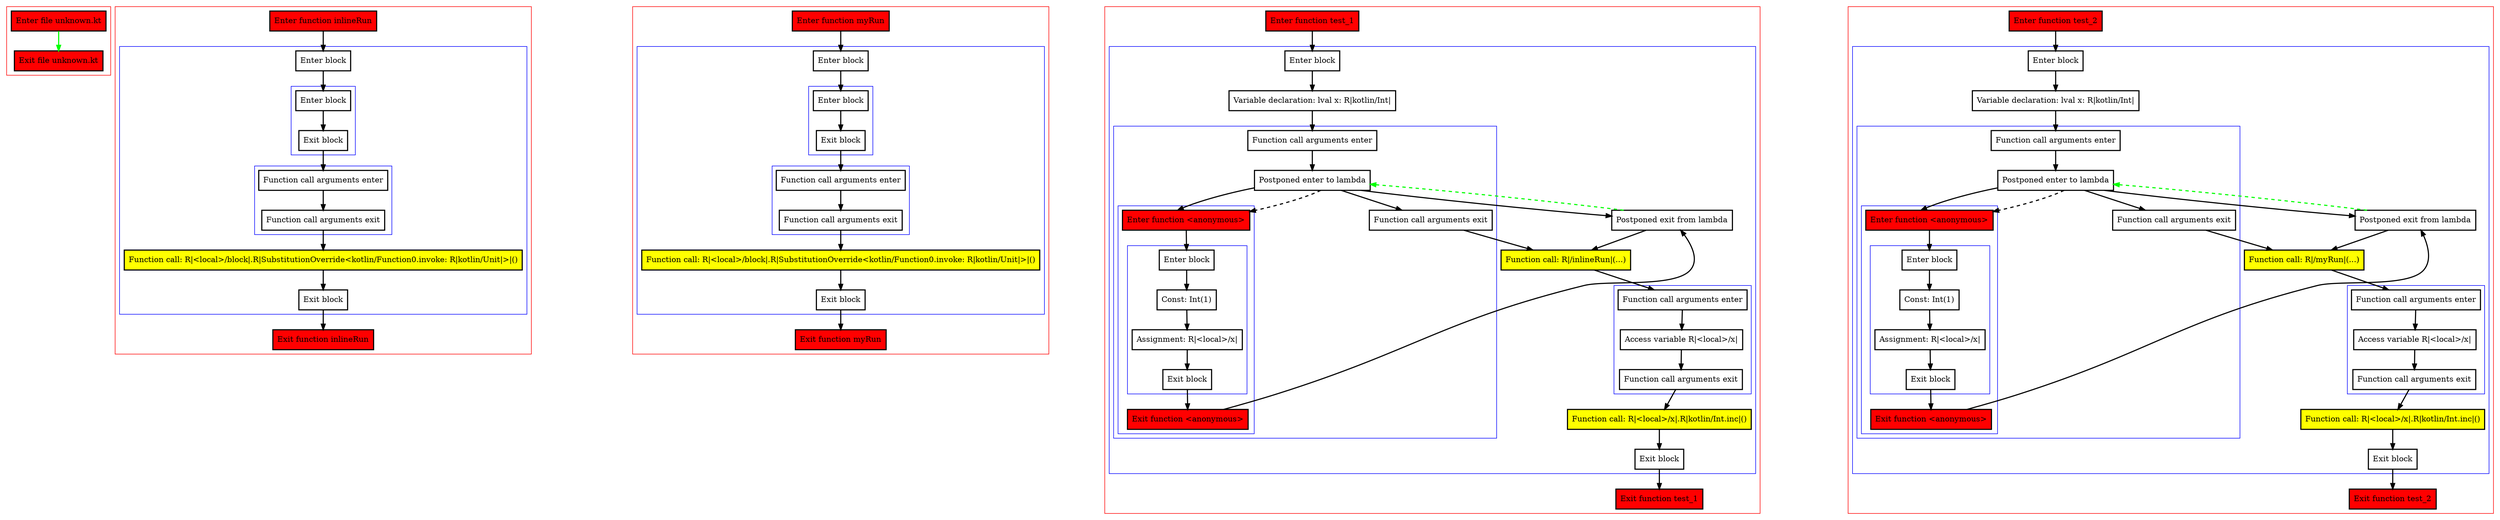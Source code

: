 digraph unknown_kt {
    graph [nodesep=3]
    node [shape=box penwidth=2]
    edge [penwidth=2]

    subgraph cluster_0 {
        color=red
        0 [label="Enter file unknown.kt" style="filled" fillcolor=red];
        1 [label="Exit file unknown.kt" style="filled" fillcolor=red];
    }
    0 -> {1} [color=green];

    subgraph cluster_1 {
        color=red
        2 [label="Enter function inlineRun" style="filled" fillcolor=red];
        subgraph cluster_2 {
            color=blue
            3 [label="Enter block"];
            subgraph cluster_3 {
                color=blue
                4 [label="Enter block"];
                5 [label="Exit block"];
            }
            subgraph cluster_4 {
                color=blue
                6 [label="Function call arguments enter"];
                7 [label="Function call arguments exit"];
            }
            8 [label="Function call: R|<local>/block|.R|SubstitutionOverride<kotlin/Function0.invoke: R|kotlin/Unit|>|()" style="filled" fillcolor=yellow];
            9 [label="Exit block"];
        }
        10 [label="Exit function inlineRun" style="filled" fillcolor=red];
    }
    2 -> {3};
    3 -> {4};
    4 -> {5};
    5 -> {6};
    6 -> {7};
    7 -> {8};
    8 -> {9};
    9 -> {10};

    subgraph cluster_5 {
        color=red
        11 [label="Enter function myRun" style="filled" fillcolor=red];
        subgraph cluster_6 {
            color=blue
            12 [label="Enter block"];
            subgraph cluster_7 {
                color=blue
                13 [label="Enter block"];
                14 [label="Exit block"];
            }
            subgraph cluster_8 {
                color=blue
                15 [label="Function call arguments enter"];
                16 [label="Function call arguments exit"];
            }
            17 [label="Function call: R|<local>/block|.R|SubstitutionOverride<kotlin/Function0.invoke: R|kotlin/Unit|>|()" style="filled" fillcolor=yellow];
            18 [label="Exit block"];
        }
        19 [label="Exit function myRun" style="filled" fillcolor=red];
    }
    11 -> {12};
    12 -> {13};
    13 -> {14};
    14 -> {15};
    15 -> {16};
    16 -> {17};
    17 -> {18};
    18 -> {19};

    subgraph cluster_9 {
        color=red
        20 [label="Enter function test_1" style="filled" fillcolor=red];
        subgraph cluster_10 {
            color=blue
            21 [label="Enter block"];
            22 [label="Variable declaration: lval x: R|kotlin/Int|"];
            subgraph cluster_11 {
                color=blue
                23 [label="Function call arguments enter"];
                24 [label="Postponed enter to lambda"];
                subgraph cluster_12 {
                    color=blue
                    25 [label="Enter function <anonymous>" style="filled" fillcolor=red];
                    subgraph cluster_13 {
                        color=blue
                        26 [label="Enter block"];
                        27 [label="Const: Int(1)"];
                        28 [label="Assignment: R|<local>/x|"];
                        29 [label="Exit block"];
                    }
                    30 [label="Exit function <anonymous>" style="filled" fillcolor=red];
                }
                31 [label="Function call arguments exit"];
            }
            32 [label="Postponed exit from lambda"];
            33 [label="Function call: R|/inlineRun|(...)" style="filled" fillcolor=yellow];
            subgraph cluster_14 {
                color=blue
                34 [label="Function call arguments enter"];
                35 [label="Access variable R|<local>/x|"];
                36 [label="Function call arguments exit"];
            }
            37 [label="Function call: R|<local>/x|.R|kotlin/Int.inc|()" style="filled" fillcolor=yellow];
            38 [label="Exit block"];
        }
        39 [label="Exit function test_1" style="filled" fillcolor=red];
    }
    20 -> {21};
    21 -> {22};
    22 -> {23};
    23 -> {24};
    24 -> {25 31 32};
    24 -> {25} [style=dashed];
    25 -> {26};
    26 -> {27};
    27 -> {28};
    28 -> {29};
    29 -> {30};
    30 -> {32};
    31 -> {33};
    32 -> {33};
    32 -> {24} [color=green style=dashed];
    33 -> {34};
    34 -> {35};
    35 -> {36};
    36 -> {37};
    37 -> {38};
    38 -> {39};

    subgraph cluster_15 {
        color=red
        40 [label="Enter function test_2" style="filled" fillcolor=red];
        subgraph cluster_16 {
            color=blue
            41 [label="Enter block"];
            42 [label="Variable declaration: lval x: R|kotlin/Int|"];
            subgraph cluster_17 {
                color=blue
                43 [label="Function call arguments enter"];
                44 [label="Postponed enter to lambda"];
                subgraph cluster_18 {
                    color=blue
                    45 [label="Enter function <anonymous>" style="filled" fillcolor=red];
                    subgraph cluster_19 {
                        color=blue
                        46 [label="Enter block"];
                        47 [label="Const: Int(1)"];
                        48 [label="Assignment: R|<local>/x|"];
                        49 [label="Exit block"];
                    }
                    50 [label="Exit function <anonymous>" style="filled" fillcolor=red];
                }
                51 [label="Function call arguments exit"];
            }
            52 [label="Postponed exit from lambda"];
            53 [label="Function call: R|/myRun|(...)" style="filled" fillcolor=yellow];
            subgraph cluster_20 {
                color=blue
                54 [label="Function call arguments enter"];
                55 [label="Access variable R|<local>/x|"];
                56 [label="Function call arguments exit"];
            }
            57 [label="Function call: R|<local>/x|.R|kotlin/Int.inc|()" style="filled" fillcolor=yellow];
            58 [label="Exit block"];
        }
        59 [label="Exit function test_2" style="filled" fillcolor=red];
    }
    40 -> {41};
    41 -> {42};
    42 -> {43};
    43 -> {44};
    44 -> {45 51 52};
    44 -> {45} [style=dashed];
    45 -> {46};
    46 -> {47};
    47 -> {48};
    48 -> {49};
    49 -> {50};
    50 -> {52};
    51 -> {53};
    52 -> {53};
    52 -> {44} [color=green style=dashed];
    53 -> {54};
    54 -> {55};
    55 -> {56};
    56 -> {57};
    57 -> {58};
    58 -> {59};

}
